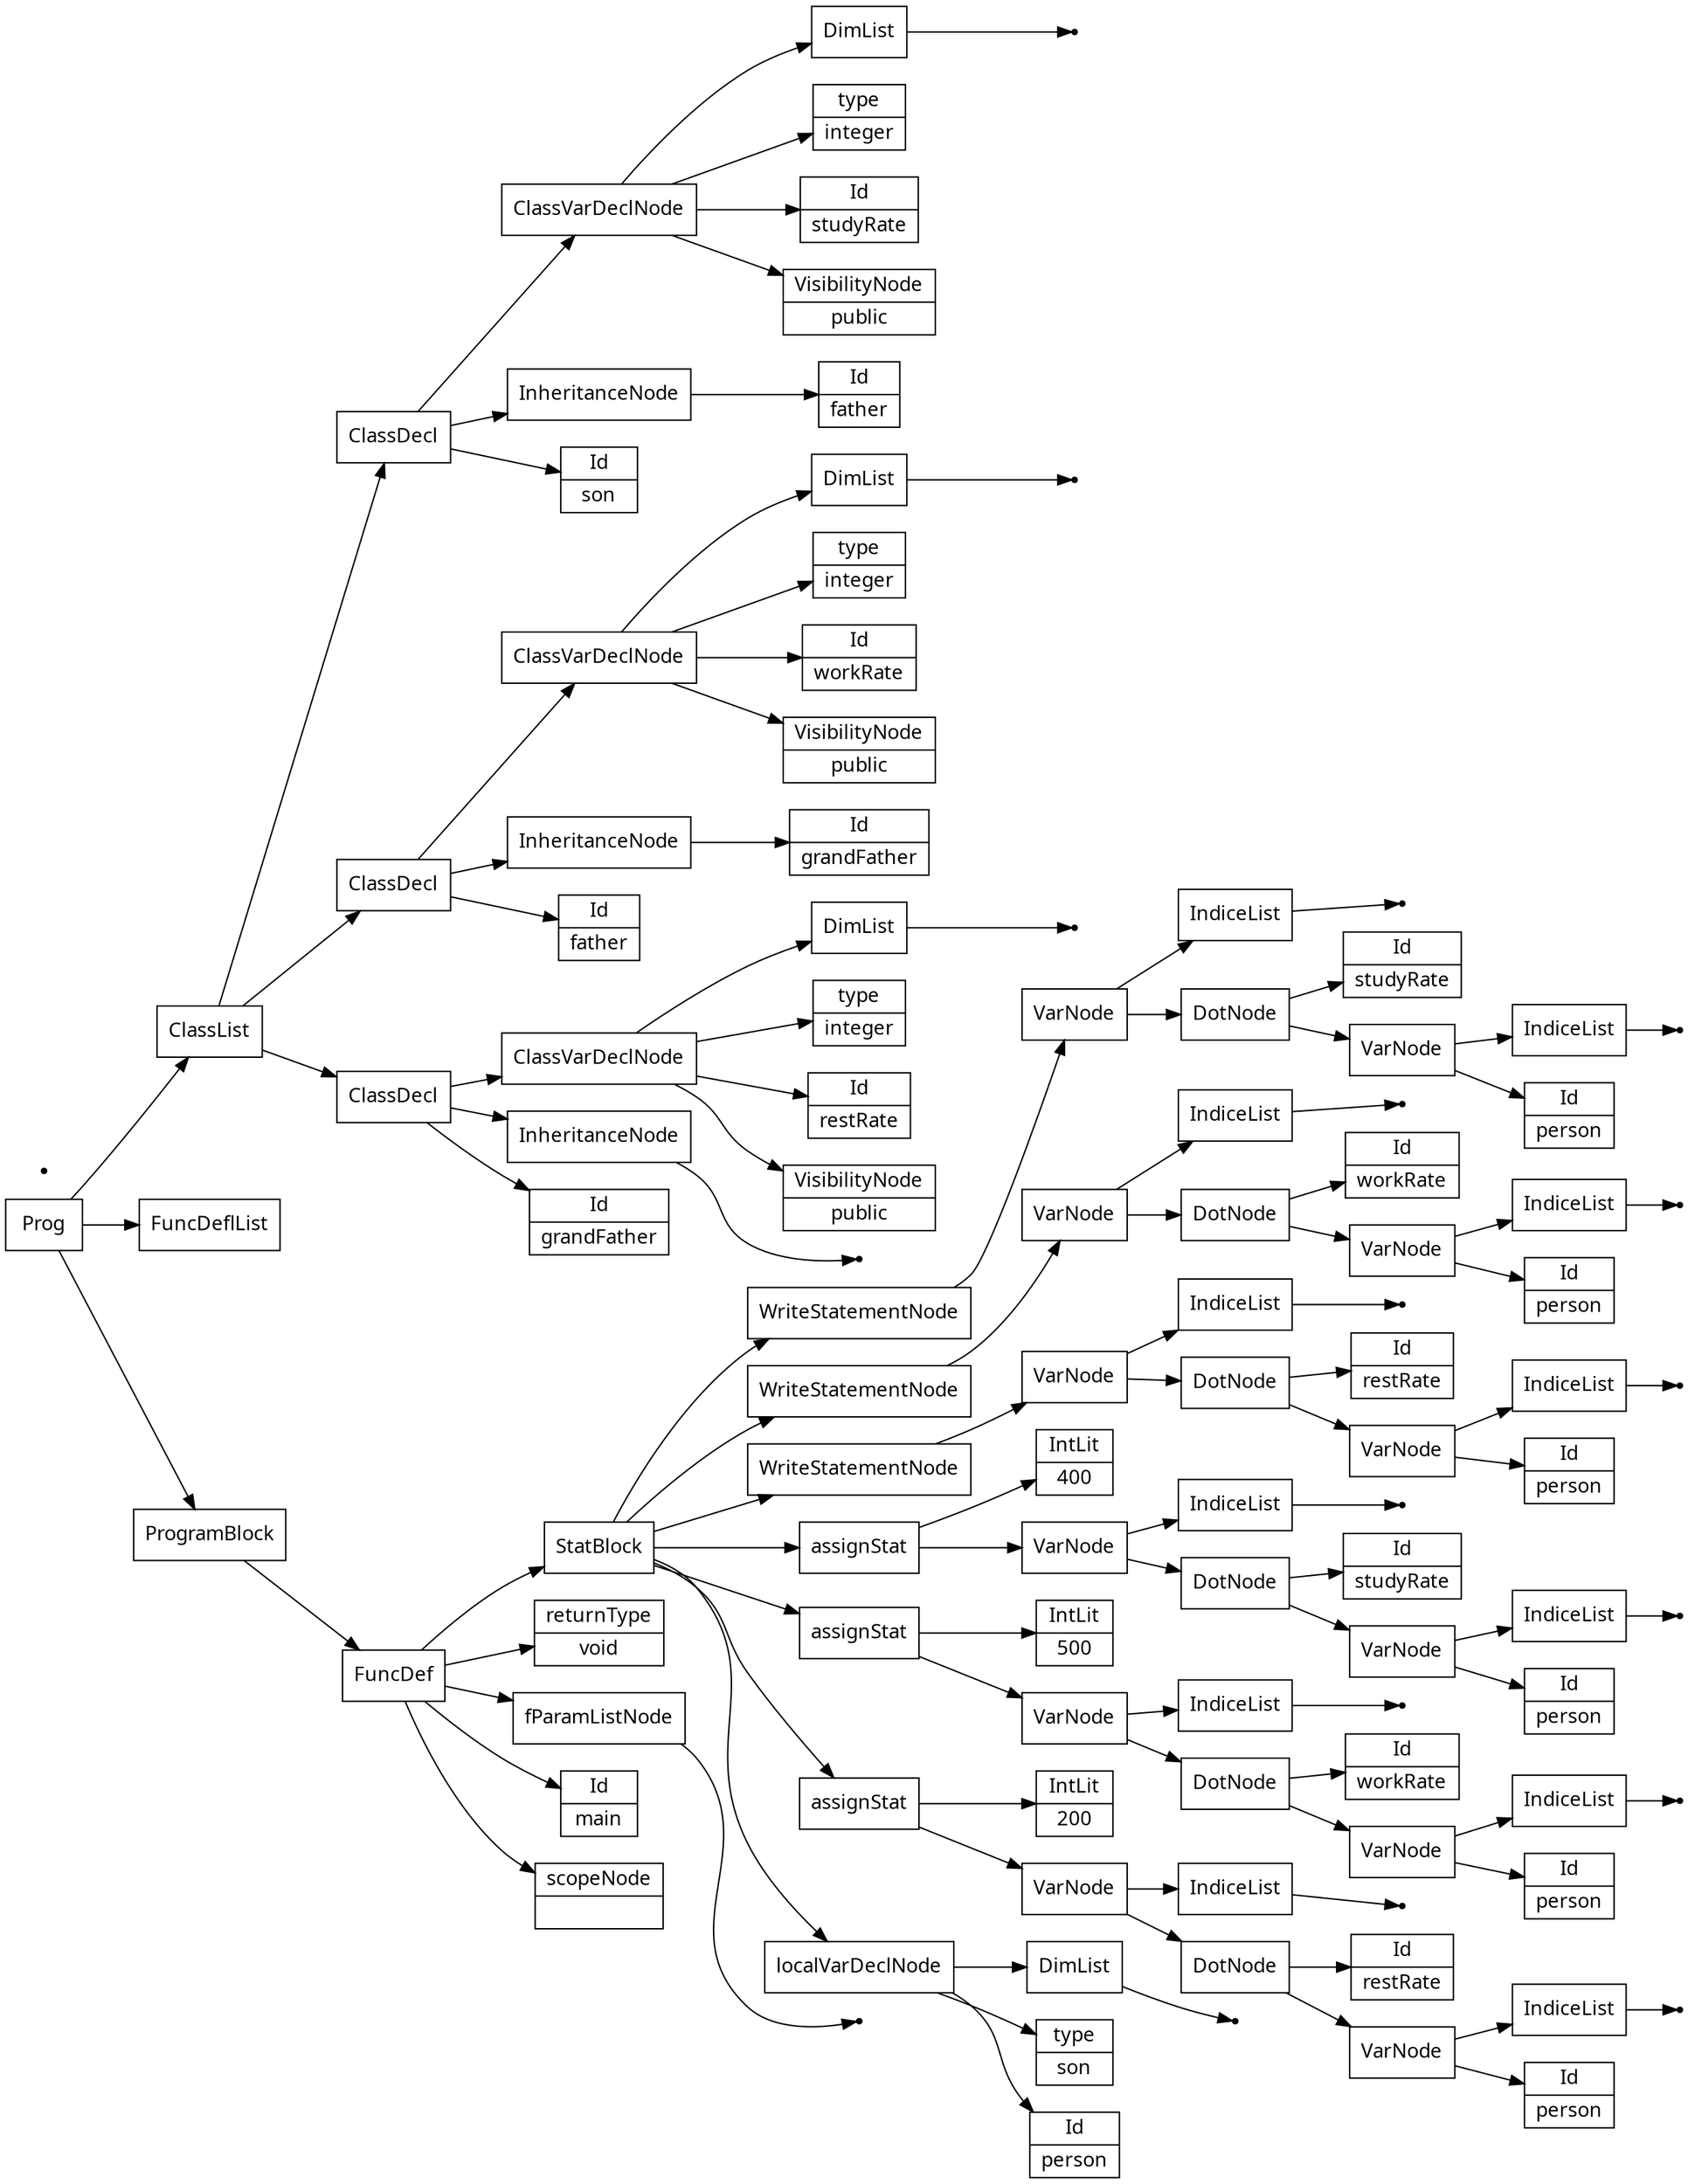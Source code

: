 digraph AST {
node [shape=record];
 node [fontname=Sans];charset="UTF-8" splines=true splines=spline rankdir =LR ordering="out"
0[label="Id|grandFather"];
none2[shape="point"];
3[label="InheritanceNode"];
3->none2;
4[label="VisibilityNode|public"];
5[label="Id|restRate"];
6[label="type|integer"];
none8[shape="point"];
9[label="DimList"];
9->none8;
10[label="ClassVarDeclNode"];
10->9;
10->6;
10->5;
10->4;
11[label="ClassDecl"];
11->10;
11->3;
11->0;
12[label="Id|father"];
14[label="Id|grandFather"];
15[label="InheritanceNode"];
15->14;
16[label="VisibilityNode|public"];
17[label="Id|workRate"];
18[label="type|integer"];
none20[shape="point"];
21[label="DimList"];
21->none20;
22[label="ClassVarDeclNode"];
22->21;
22->18;
22->17;
22->16;
23[label="ClassDecl"];
23->22;
23->15;
23->12;
24[label="Id|son"];
26[label="Id|father"];
27[label="InheritanceNode"];
27->26;
28[label="VisibilityNode|public"];
29[label="Id|studyRate"];
30[label="type|integer"];
none32[shape="point"];
33[label="DimList"];
33->none32;
34[label="ClassVarDeclNode"];
34->33;
34->30;
34->29;
34->28;
35[label="ClassDecl"];
35->34;
35->27;
35->24;
37[label="scopeNode| "];
none39[shape="point"];
40[label="fParamListNode"];
40->none39;
41[label="returnType|void"];
43[label="Id|person"];
44[label="type|son"];
none46[shape="point"];
47[label="DimList"];
47->none46;
48[label="localVarDeclNode"];
48->47;
48->44;
48->43;
49[label="Id|person"];
none51[shape="point"];
52[label="IndiceList"];
52->none51;
53[label="VarNode"];
53->52;
53->49;
54[label="Id|restRate"];
55[label="DotNode"];
55->54;
55->53;
none57[shape="point"];
58[label="IndiceList"];
58->none57;
59[label="VarNode"];
59->58;
59->55;
60[label="IntLit|200"];
61[label="assignStat"];
61->60;
61->59;
62[label="Id|person"];
none64[shape="point"];
65[label="IndiceList"];
65->none64;
66[label="VarNode"];
66->65;
66->62;
67[label="Id|workRate"];
68[label="DotNode"];
68->67;
68->66;
none70[shape="point"];
71[label="IndiceList"];
71->none70;
72[label="VarNode"];
72->71;
72->68;
73[label="IntLit|500"];
74[label="assignStat"];
74->73;
74->72;
75[label="Id|person"];
none77[shape="point"];
78[label="IndiceList"];
78->none77;
79[label="VarNode"];
79->78;
79->75;
80[label="Id|studyRate"];
81[label="DotNode"];
81->80;
81->79;
none83[shape="point"];
84[label="IndiceList"];
84->none83;
85[label="VarNode"];
85->84;
85->81;
86[label="IntLit|400"];
87[label="assignStat"];
87->86;
87->85;
88[label="Id|person"];
none90[shape="point"];
91[label="IndiceList"];
91->none90;
92[label="VarNode"];
92->91;
92->88;
93[label="Id|restRate"];
94[label="DotNode"];
94->93;
94->92;
none96[shape="point"];
97[label="IndiceList"];
97->none96;
98[label="VarNode"];
98->97;
98->94;
99[label="WriteStatementNode"];
99->98;
100[label="Id|person"];
none102[shape="point"];
103[label="IndiceList"];
103->none102;
104[label="VarNode"];
104->103;
104->100;
105[label="Id|workRate"];
106[label="DotNode"];
106->105;
106->104;
none108[shape="point"];
109[label="IndiceList"];
109->none108;
110[label="VarNode"];
110->109;
110->106;
111[label="WriteStatementNode"];
111->110;
112[label="Id|person"];
none114[shape="point"];
115[label="IndiceList"];
115->none114;
116[label="VarNode"];
116->115;
116->112;
117[label="Id|studyRate"];
118[label="DotNode"];
118->117;
118->116;
none120[shape="point"];
121[label="IndiceList"];
121->none120;
122[label="VarNode"];
122->121;
122->118;
123[label="WriteStatementNode"];
123->122;
124[label="StatBlock"];
124->123;
124->111;
124->99;
124->87;
124->74;
124->61;
124->48;
125[label="FuncDef"];
36[label="Id|main"];
125->124;
125->41;
125->40;
125->36;
125->37;
126[label="ClassList"];
127[label="FuncDeflList"];
128[label="Prog"];
129[label="ProgramBlock"];
129->125;
126->35;
126->23;
126->11;
none130[shape="point"];
128->126;
128->127;
128->129;
}